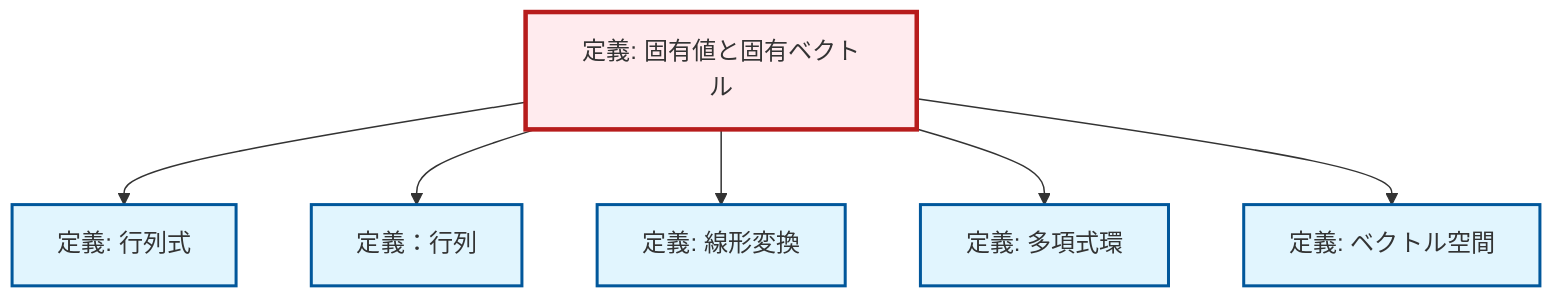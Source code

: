 graph TD
    classDef definition fill:#e1f5fe,stroke:#01579b,stroke-width:2px
    classDef theorem fill:#f3e5f5,stroke:#4a148c,stroke-width:2px
    classDef axiom fill:#fff3e0,stroke:#e65100,stroke-width:2px
    classDef example fill:#e8f5e9,stroke:#1b5e20,stroke-width:2px
    classDef current fill:#ffebee,stroke:#b71c1c,stroke-width:3px
    def-linear-transformation["定義: 線形変換"]:::definition
    def-polynomial-ring["定義: 多項式環"]:::definition
    def-eigenvalue-eigenvector["定義: 固有値と固有ベクトル"]:::definition
    def-determinant["定義: 行列式"]:::definition
    def-matrix["定義：行列"]:::definition
    def-vector-space["定義: ベクトル空間"]:::definition
    def-eigenvalue-eigenvector --> def-determinant
    def-eigenvalue-eigenvector --> def-matrix
    def-eigenvalue-eigenvector --> def-linear-transformation
    def-eigenvalue-eigenvector --> def-polynomial-ring
    def-eigenvalue-eigenvector --> def-vector-space
    class def-eigenvalue-eigenvector current